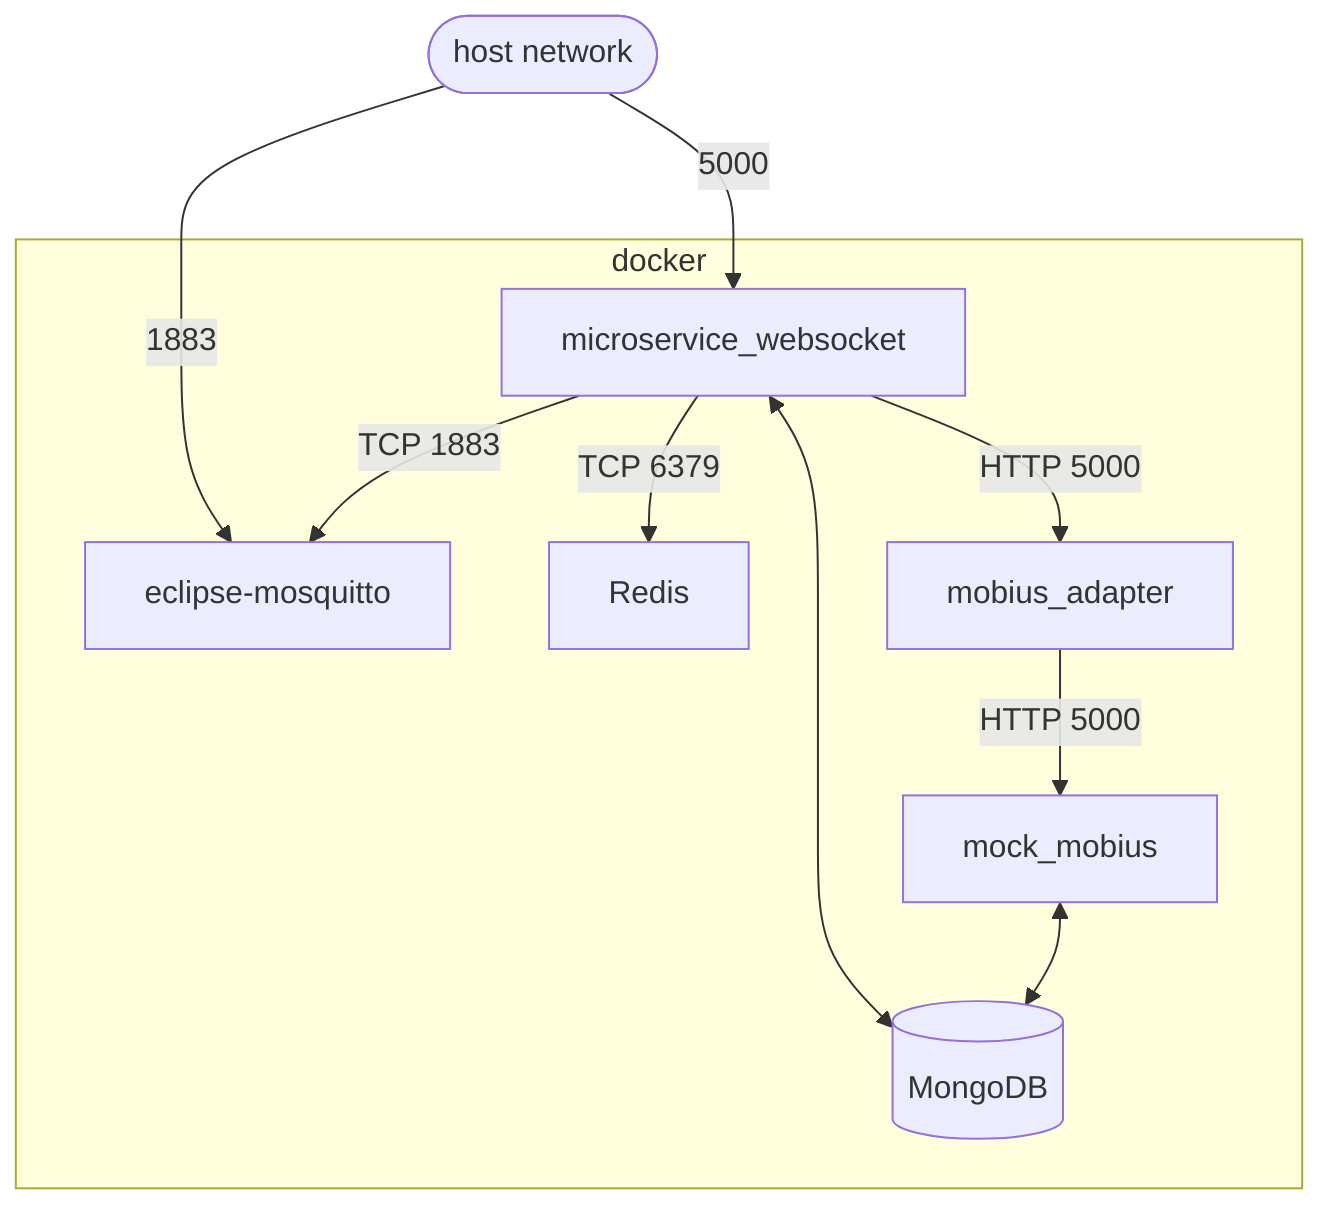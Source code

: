 flowchart TD;

subgraph docker
    mqtt[eclipse-mosquitto]
    mobius[mock_mobius]
    ma[mobius_adapter]
    mongo[(MongoDB)]
    msw[microservice_websocket]
    redis[Redis]

    msw -- TCP 1883 --> mqtt
    msw -- TCP 6379 --> redis
    mobius <--> mongo
    msw <--> mongo
    msw -- HTTP 5000 --> ma
    ma -- HTTP 5000 --> mobius
end
out([host network])
out -- 1883 --> mqtt
out -- 5000 --> msw